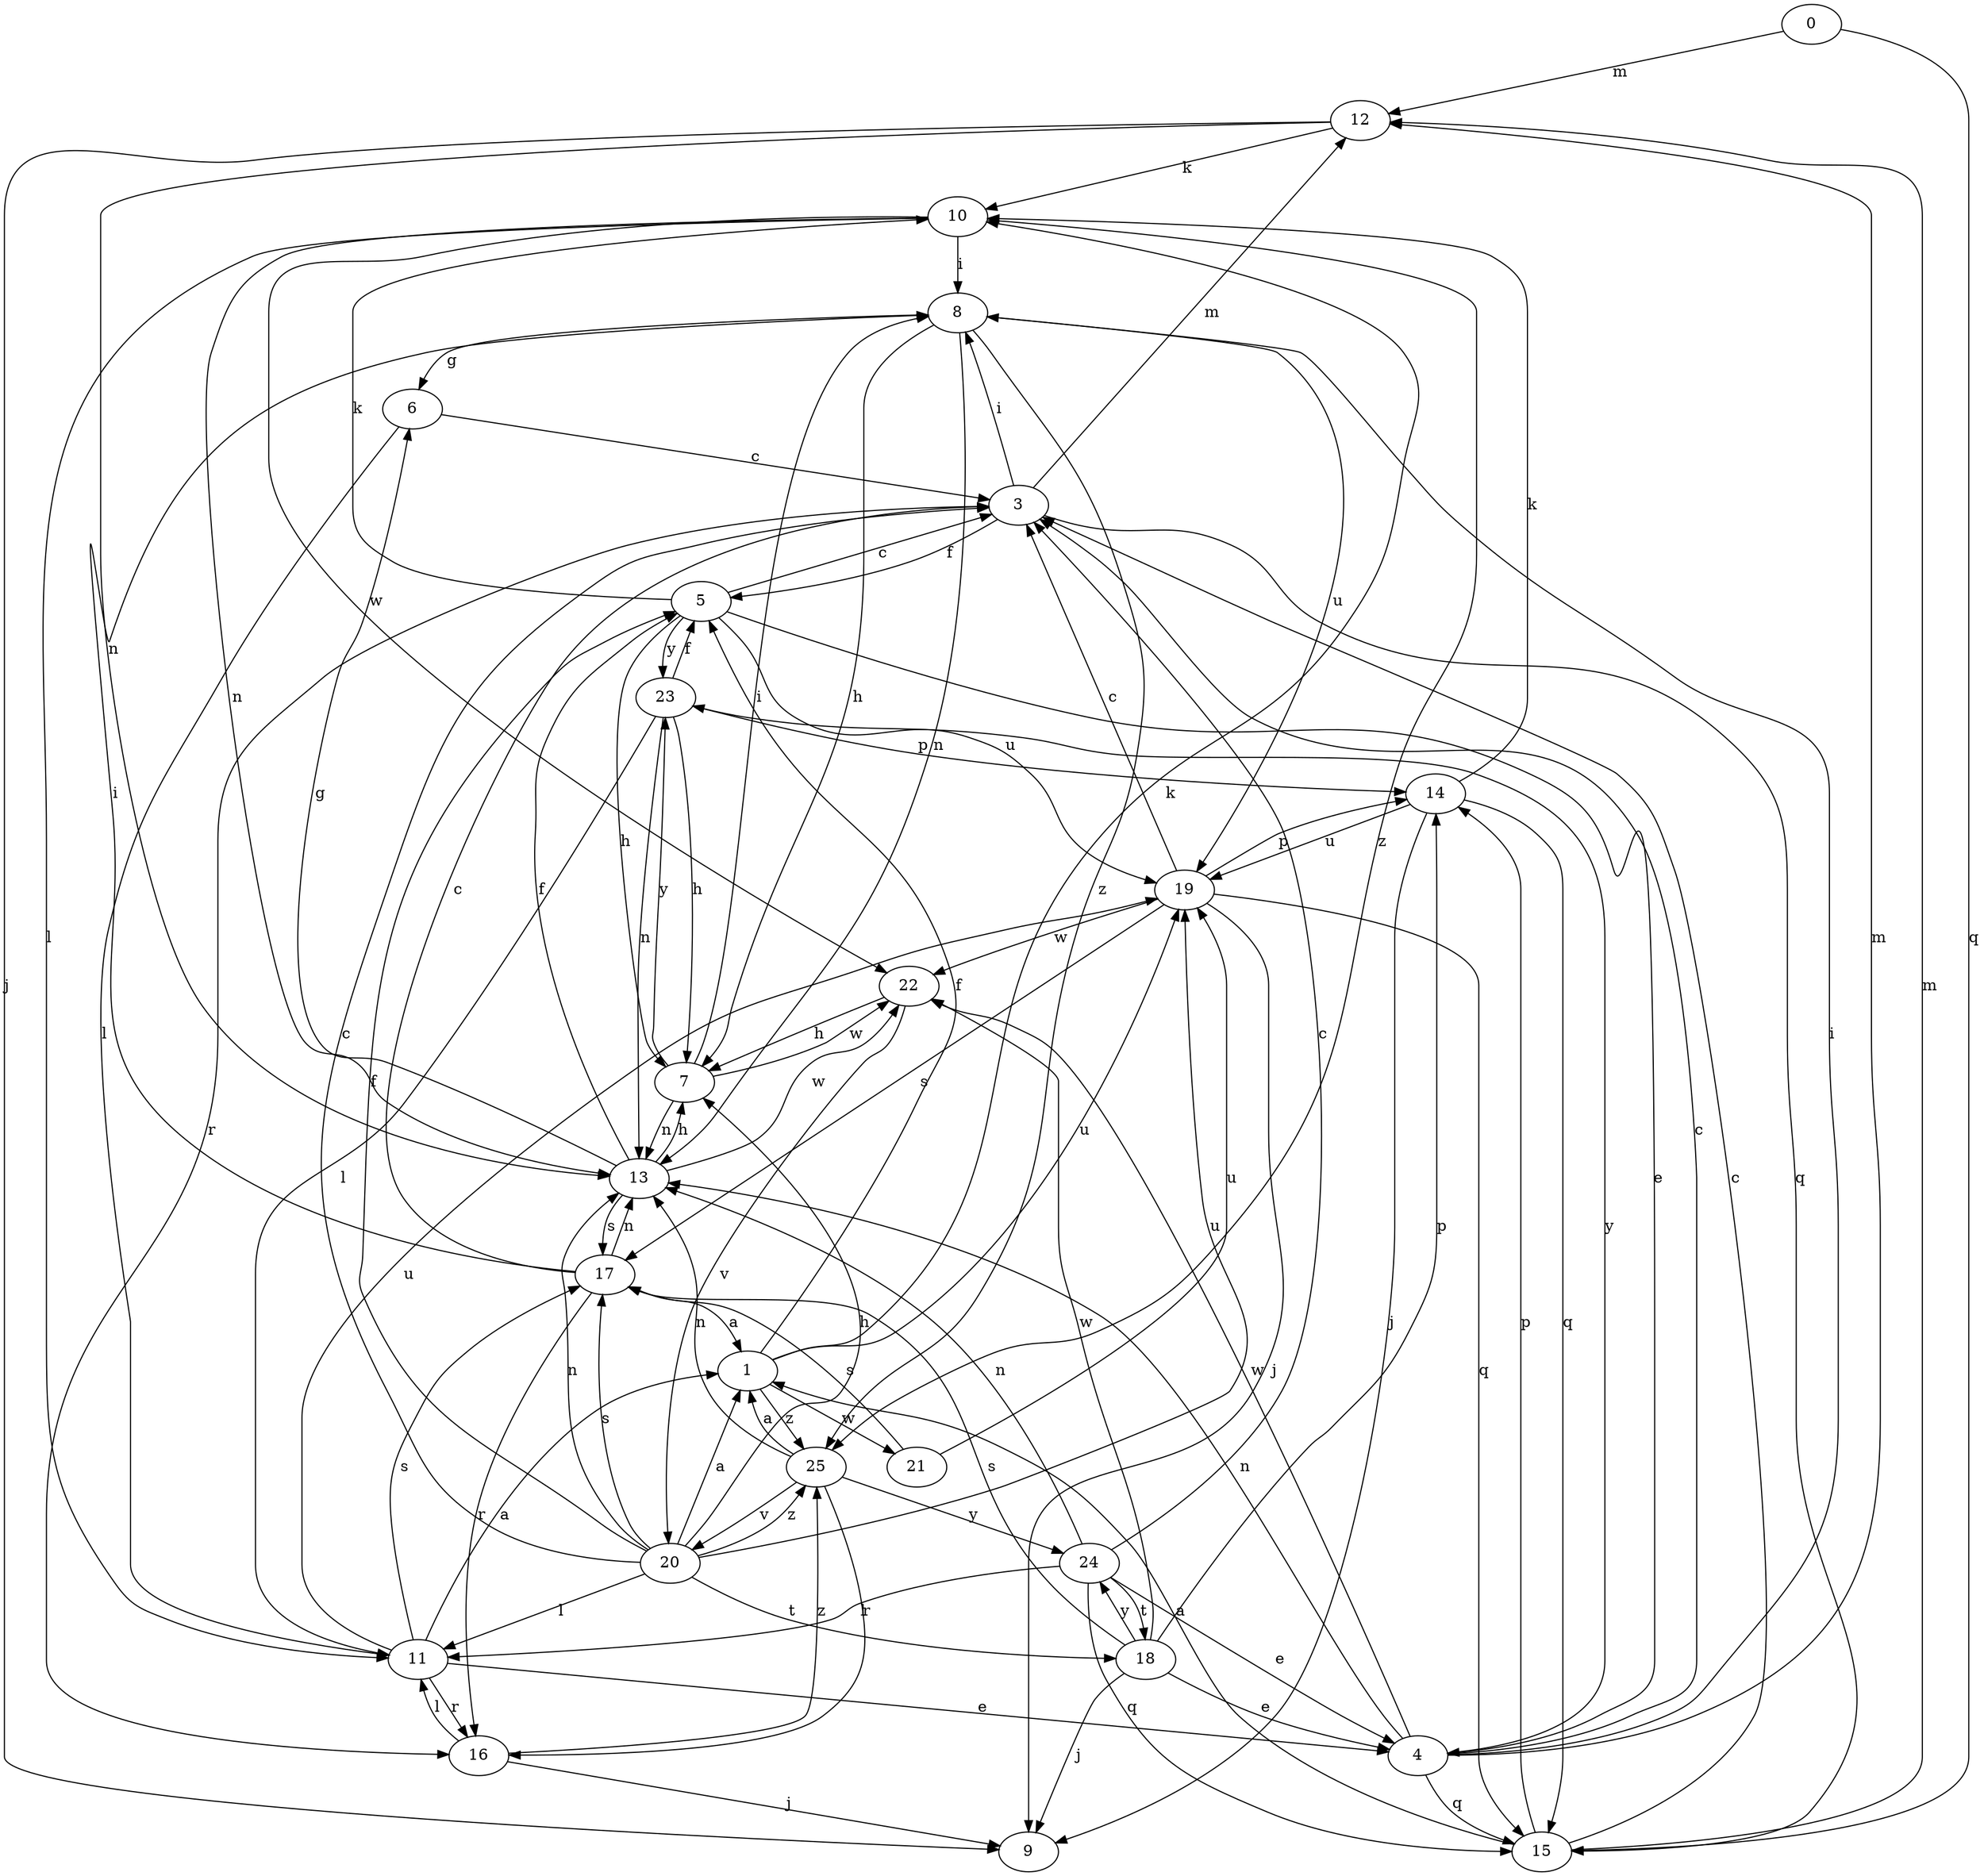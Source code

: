 strict digraph  {
0;
1;
3;
4;
5;
6;
7;
8;
9;
10;
11;
12;
13;
14;
15;
16;
17;
18;
19;
20;
21;
22;
23;
24;
25;
0 -> 12  [label=m];
0 -> 15  [label=q];
1 -> 5  [label=f];
1 -> 10  [label=k];
1 -> 19  [label=u];
1 -> 21  [label=w];
1 -> 25  [label=z];
3 -> 5  [label=f];
3 -> 8  [label=i];
3 -> 12  [label=m];
3 -> 15  [label=q];
3 -> 16  [label=r];
4 -> 3  [label=c];
4 -> 8  [label=i];
4 -> 12  [label=m];
4 -> 13  [label=n];
4 -> 15  [label=q];
4 -> 22  [label=w];
4 -> 23  [label=y];
5 -> 3  [label=c];
5 -> 4  [label=e];
5 -> 7  [label=h];
5 -> 10  [label=k];
5 -> 19  [label=u];
5 -> 23  [label=y];
6 -> 3  [label=c];
6 -> 11  [label=l];
7 -> 8  [label=i];
7 -> 13  [label=n];
7 -> 22  [label=w];
7 -> 23  [label=y];
8 -> 6  [label=g];
8 -> 7  [label=h];
8 -> 13  [label=n];
8 -> 19  [label=u];
8 -> 25  [label=z];
10 -> 8  [label=i];
10 -> 11  [label=l];
10 -> 13  [label=n];
10 -> 22  [label=w];
10 -> 25  [label=z];
11 -> 1  [label=a];
11 -> 4  [label=e];
11 -> 16  [label=r];
11 -> 17  [label=s];
11 -> 19  [label=u];
12 -> 9  [label=j];
12 -> 10  [label=k];
12 -> 13  [label=n];
13 -> 5  [label=f];
13 -> 6  [label=g];
13 -> 7  [label=h];
13 -> 17  [label=s];
13 -> 22  [label=w];
14 -> 9  [label=j];
14 -> 10  [label=k];
14 -> 15  [label=q];
14 -> 19  [label=u];
15 -> 1  [label=a];
15 -> 3  [label=c];
15 -> 12  [label=m];
15 -> 14  [label=p];
16 -> 9  [label=j];
16 -> 11  [label=l];
16 -> 25  [label=z];
17 -> 1  [label=a];
17 -> 3  [label=c];
17 -> 8  [label=i];
17 -> 13  [label=n];
17 -> 16  [label=r];
18 -> 4  [label=e];
18 -> 9  [label=j];
18 -> 14  [label=p];
18 -> 17  [label=s];
18 -> 22  [label=w];
18 -> 24  [label=y];
19 -> 3  [label=c];
19 -> 9  [label=j];
19 -> 14  [label=p];
19 -> 15  [label=q];
19 -> 17  [label=s];
19 -> 22  [label=w];
20 -> 1  [label=a];
20 -> 3  [label=c];
20 -> 5  [label=f];
20 -> 7  [label=h];
20 -> 11  [label=l];
20 -> 13  [label=n];
20 -> 17  [label=s];
20 -> 18  [label=t];
20 -> 19  [label=u];
20 -> 25  [label=z];
21 -> 17  [label=s];
21 -> 19  [label=u];
22 -> 7  [label=h];
22 -> 20  [label=v];
23 -> 5  [label=f];
23 -> 7  [label=h];
23 -> 11  [label=l];
23 -> 13  [label=n];
23 -> 14  [label=p];
24 -> 3  [label=c];
24 -> 4  [label=e];
24 -> 11  [label=l];
24 -> 13  [label=n];
24 -> 15  [label=q];
24 -> 18  [label=t];
25 -> 1  [label=a];
25 -> 13  [label=n];
25 -> 16  [label=r];
25 -> 20  [label=v];
25 -> 24  [label=y];
}
